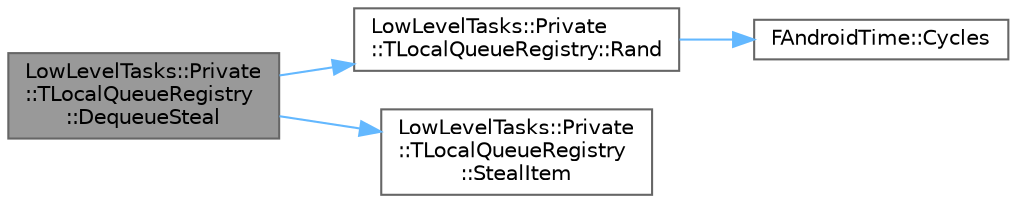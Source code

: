 digraph "LowLevelTasks::Private::TLocalQueueRegistry::DequeueSteal"
{
 // INTERACTIVE_SVG=YES
 // LATEX_PDF_SIZE
  bgcolor="transparent";
  edge [fontname=Helvetica,fontsize=10,labelfontname=Helvetica,labelfontsize=10];
  node [fontname=Helvetica,fontsize=10,shape=box,height=0.2,width=0.4];
  rankdir="LR";
  Node1 [id="Node000001",label="LowLevelTasks::Private\l::TLocalQueueRegistry\l::DequeueSteal",height=0.2,width=0.4,color="gray40", fillcolor="grey60", style="filled", fontcolor="black",tooltip=" "];
  Node1 -> Node2 [id="edge1_Node000001_Node000002",color="steelblue1",style="solid",tooltip=" "];
  Node2 [id="Node000002",label="LowLevelTasks::Private\l::TLocalQueueRegistry::Rand",height=0.2,width=0.4,color="grey40", fillcolor="white", style="filled",URL="$da/d42/classLowLevelTasks_1_1Private_1_1TLocalQueueRegistry.html#ac222a8807421e8124e1c19ede78aa1b9",tooltip=" "];
  Node2 -> Node3 [id="edge2_Node000002_Node000003",color="steelblue1",style="solid",tooltip=" "];
  Node3 [id="Node000003",label="FAndroidTime::Cycles",height=0.2,width=0.4,color="grey40", fillcolor="white", style="filled",URL="$d1/d27/structFAndroidTime.html#a62fed0350e05c8451b1f7f92cda4721b",tooltip=" "];
  Node1 -> Node4 [id="edge3_Node000001_Node000004",color="steelblue1",style="solid",tooltip=" "];
  Node4 [id="Node000004",label="LowLevelTasks::Private\l::TLocalQueueRegistry\l::StealItem",height=0.2,width=0.4,color="grey40", fillcolor="white", style="filled",URL="$da/d42/classLowLevelTasks_1_1Private_1_1TLocalQueueRegistry.html#a05bf2c212b7df205082506fc665d299a",tooltip=" "];
}

